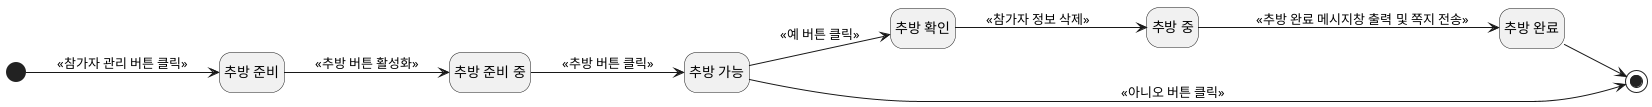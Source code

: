 @startuml
hide empty description
left to right direction

state "추방 준비" as 준비
state "추방 준비 중" as 준비중
state "추방 가능" as 가능
state "추방 확인" as 확인
state "추방 중" as 중
state "추방 완료" as 완료


[*] --> 준비 : <<참가자 관리 버튼 클릭>>
준비 --> 준비중 : <<추방 버튼 활성화>>
준비중 --> 가능 : <<추방 버튼 클릭>>
가능 --> 확인 : <<예 버튼 클릭>>
가능 --> [*] : <<아니오 버튼 클릭>>
확인 --> 중 : <<참가자 정보 삭제>>
중 --> 완료 : <<추방 완료 메시지창 출력 및 쪽지 전송>>
완료 --> [*]
@enduml